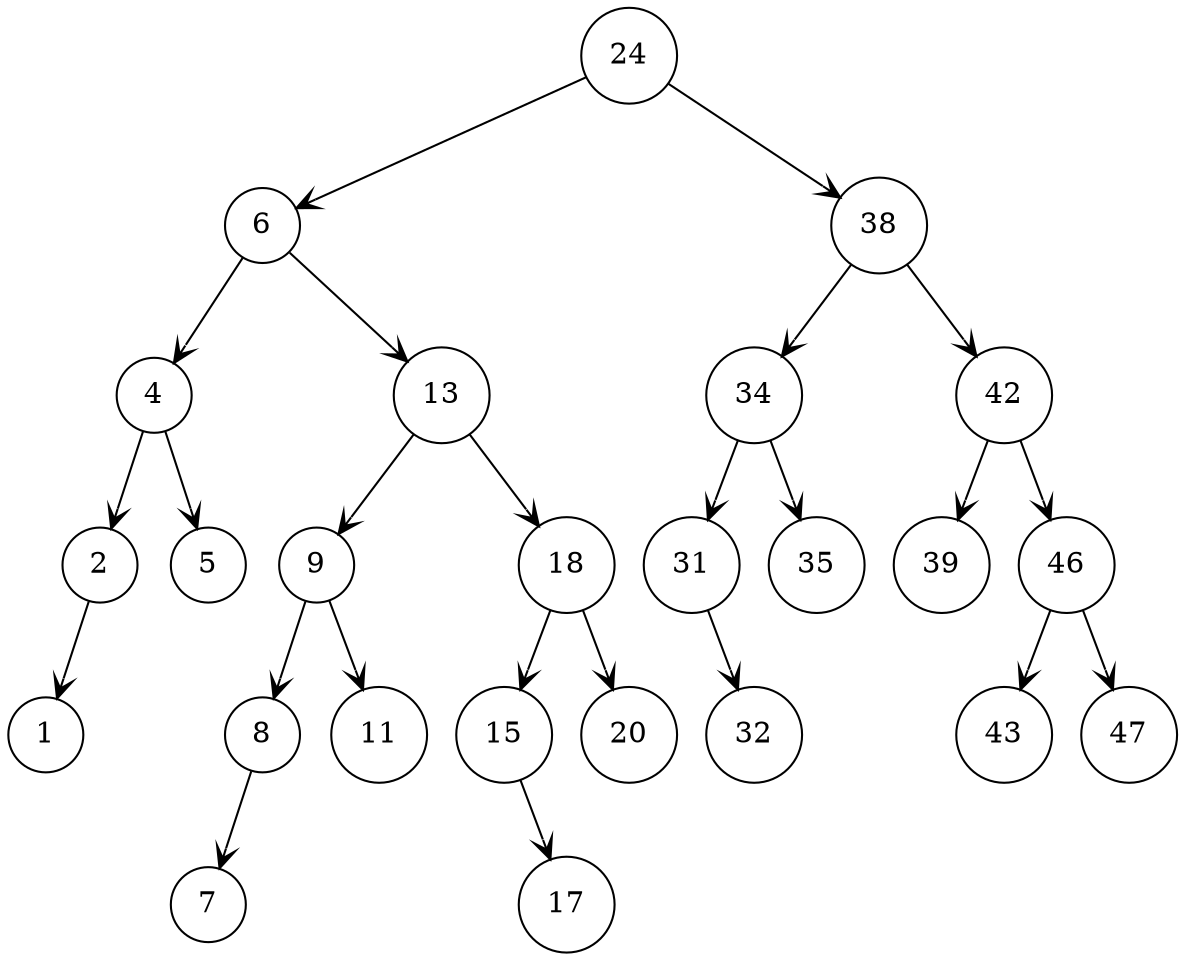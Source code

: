 digraph G {    graph [nodesep=0.1]    node [shape=circle]    edge [arrowhead=vee]    24[group =24]    6 [group=6]    24 -> 6
    4 [group=4]    6 -> 4
    2 [group=2]    4 -> 2
    2 -> 1
    _2 [group=2, label="", width=0, style=invis]
    2 -> _2 [style=invis]
    _4 [group=4, label="", width=0, style=invis]
    4 -> _4 [style=invis]
    4 -> 5
    _6 [group=6, label="", width=0, style=invis]
    6 -> _6 [style=invis]
    13 [group=13]
    6 -> 13
    9 [group=9]    13 -> 9
    8 [group=8]    9 -> 8
    8 -> 7
    _8 [group=8, label="", width=0, style=invis]
    8 -> _8 [style=invis]
    _9 [group=9, label="", width=0, style=invis]
    9 -> _9 [style=invis]
    9 -> 11
    _13 [group=13, label="", width=0, style=invis]
    13 -> _13 [style=invis]
    18 [group=18]
    13 -> 18
    15 [group=15]    18 -> 15
    _15 [group=15, label="", width=0, style=invis]
    15 -> _15 [style=invis]
    15 -> 17
    _18 [group=18, label="", width=0, style=invis]
    18 -> _18 [style=invis]
    18 -> 20
    {rank=same; _13; 15}
    {rank=same; _6; 5}
    _24 [group=24, label="", width=0, style=invis]
    24 -> _24 [style=invis]
    38 [group=38]
    24 -> 38
    34 [group=34]    38 -> 34
    31 [group=31]    34 -> 31
    _31 [group=31, label="", width=0, style=invis]
    31 -> _31 [style=invis]
    31 -> 32
    _34 [group=34, label="", width=0, style=invis]
    34 -> _34 [style=invis]
    34 -> 35
    _38 [group=38, label="", width=0, style=invis]
    38 -> _38 [style=invis]
    42 [group=42]
    38 -> 42
    42 -> 39
    _42 [group=42, label="", width=0, style=invis]
    42 -> _42 [style=invis]
    46 [group=46]
    42 -> 46
    46 -> 43
    _46 [group=46, label="", width=0, style=invis]
    46 -> _46 [style=invis]
    46 -> 47
    {rank=same; _38; 39}
    {rank=same; _24; 31}
}